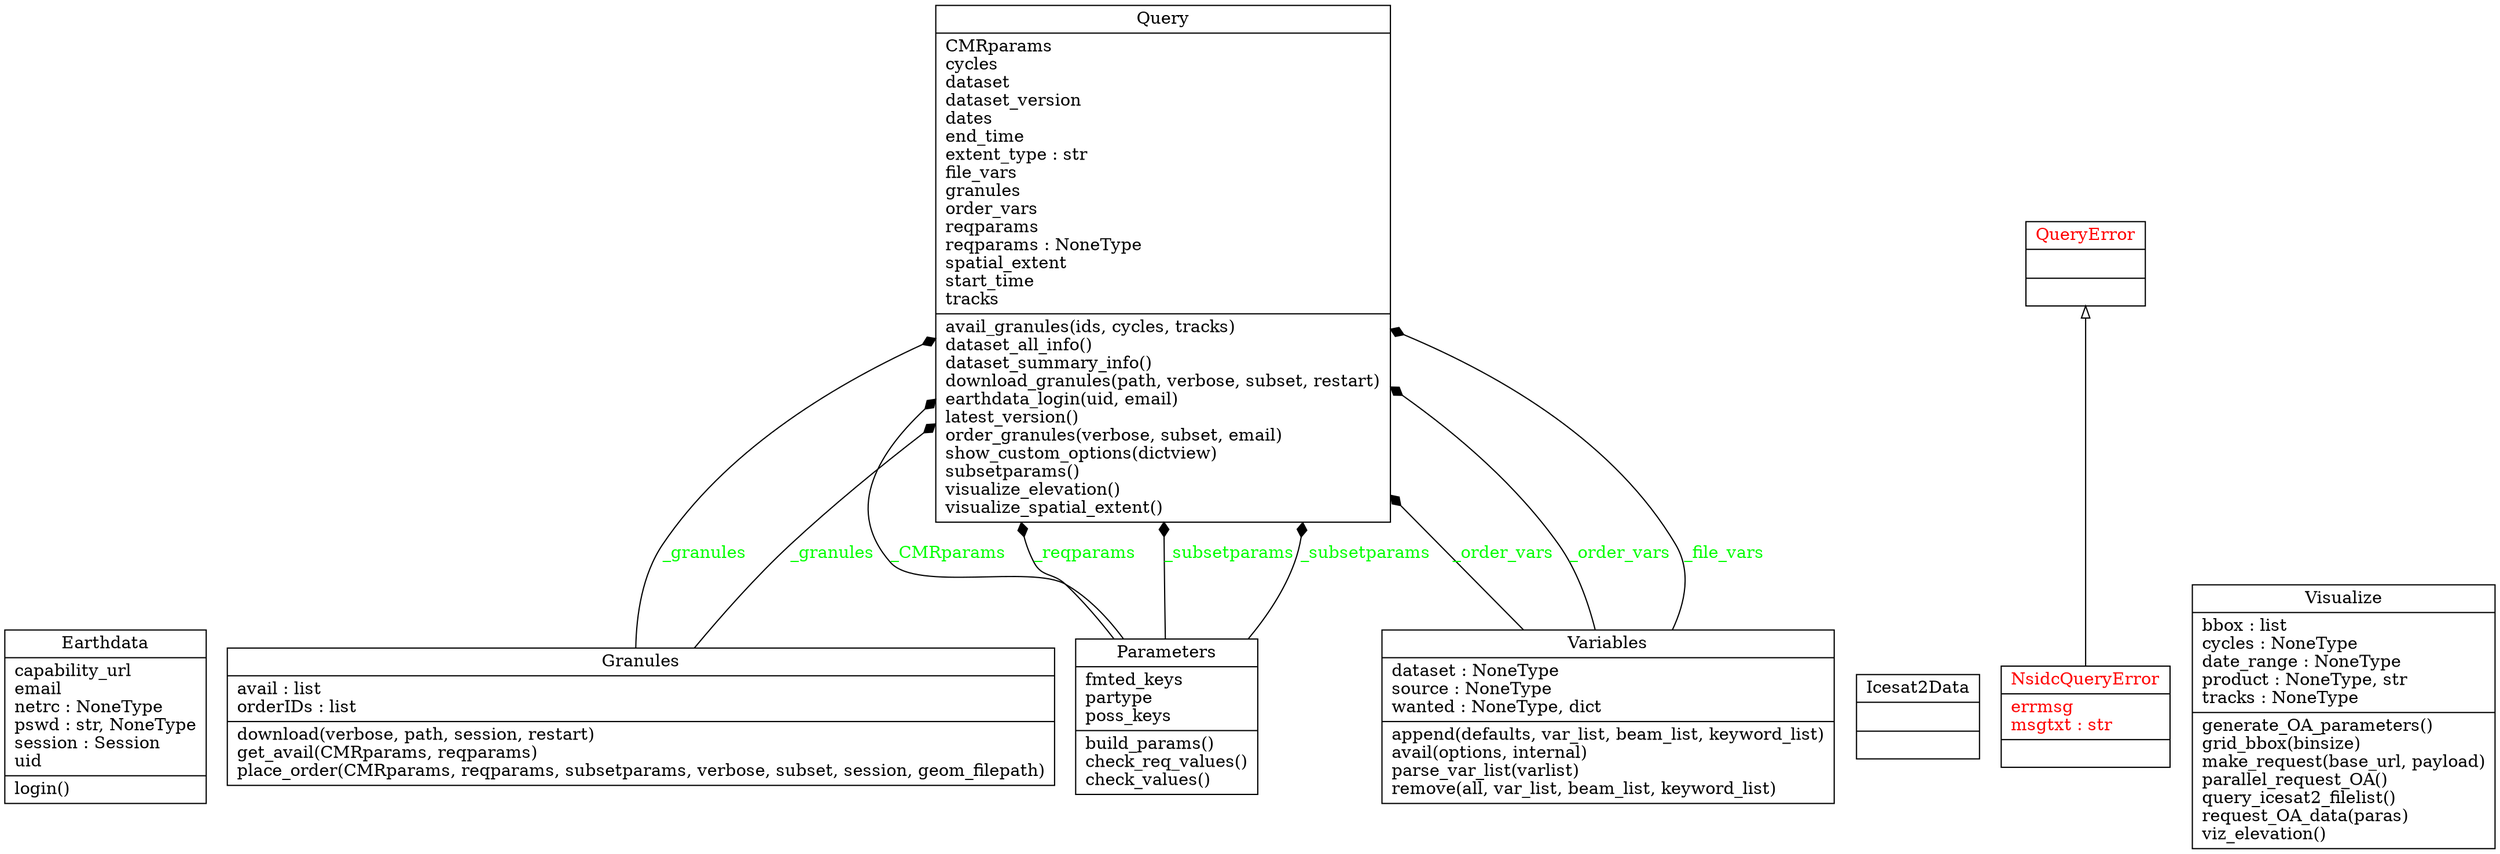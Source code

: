 digraph "classes" {
charset="utf-8"
rankdir=BT
"0" [label="{Earthdata|capability_url\lemail\lnetrc : NoneType\lpswd : str, NoneType\lsession : Session\luid\l|login()\l}", shape="record"];
"1" [label="{Granules|avail : list\lorderIDs : list\l|download(verbose, path, session, restart)\lget_avail(CMRparams, reqparams)\lplace_order(CMRparams, reqparams, subsetparams, verbose, subset, session, geom_filepath)\l}", shape="record"];
"2" [label="{Icesat2Data|\l|}", shape="record"];
"3" [fontcolor="red", label="{NsidcQueryError|errmsg\lmsgtxt : str\l|}", shape="record"];
"4" [label="{Parameters|fmted_keys\lpartype\lposs_keys\l|build_params()\lcheck_req_values()\lcheck_values()\l}", shape="record"];
"5" [label="{Query|CMRparams\lcycles\ldataset\ldataset_version\ldates\lend_time\lextent_type : str\lfile_vars\lgranules\lorder_vars\lreqparams\lreqparams : NoneType\lspatial_extent\lstart_time\ltracks\l|avail_granules(ids, cycles, tracks)\ldataset_all_info()\ldataset_summary_info()\ldownload_granules(path, verbose, subset, restart)\learthdata_login(uid, email)\llatest_version()\lorder_granules(verbose, subset, email)\lshow_custom_options(dictview)\lsubsetparams()\lvisualize_elevation()\lvisualize_spatial_extent()\l}", shape="record"];
"6" [fontcolor="red", label="{QueryError|\l|}", shape="record"];
"7" [label="{Variables|dataset : NoneType\lsource : NoneType\lwanted : NoneType, dict\l|append(defaults, var_list, beam_list, keyword_list)\lavail(options, internal)\lparse_var_list(varlist)\lremove(all, var_list, beam_list, keyword_list)\l}", shape="record"];
"8" [label="{Visualize|bbox : list\lcycles : NoneType\ldate_range : NoneType\lproduct : NoneType, str\ltracks : NoneType\l|generate_OA_parameters()\lgrid_bbox(binsize)\lmake_request(base_url, payload)\lparallel_request_OA()\lquery_icesat2_filelist()\lrequest_OA_data(paras)\lviz_elevation()\l}", shape="record"];
"3" -> "6" [arrowhead="empty", arrowtail="none"];
"1" -> "5" [arrowhead="diamond", arrowtail="none", fontcolor="green", label="_granules", style="solid"];
"1" -> "5" [arrowhead="diamond", arrowtail="none", fontcolor="green", label="_granules", style="solid"];
"4" -> "5" [arrowhead="diamond", arrowtail="none", fontcolor="green", label="_CMRparams", style="solid"];
"4" -> "5" [arrowhead="diamond", arrowtail="none", fontcolor="green", label="_reqparams", style="solid"];
"4" -> "5" [arrowhead="diamond", arrowtail="none", fontcolor="green", label="_subsetparams", style="solid"];
"4" -> "5" [arrowhead="diamond", arrowtail="none", fontcolor="green", label="_subsetparams", style="solid"];
"7" -> "5" [arrowhead="diamond", arrowtail="none", fontcolor="green", label="_order_vars", style="solid"];
"7" -> "5" [arrowhead="diamond", arrowtail="none", fontcolor="green", label="_order_vars", style="solid"];
"7" -> "5" [arrowhead="diamond", arrowtail="none", fontcolor="green", label="_file_vars", style="solid"];
}
